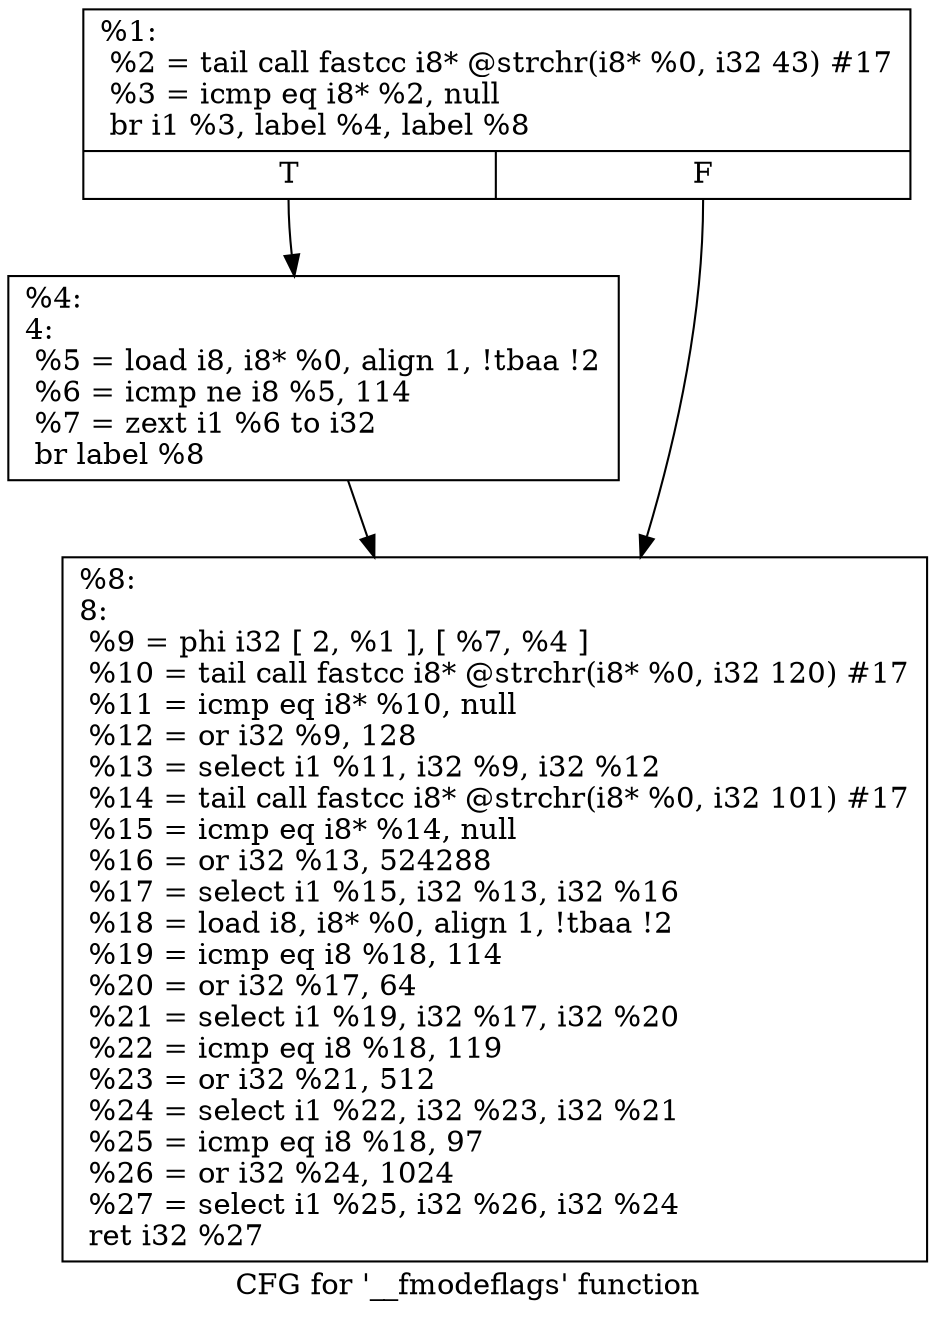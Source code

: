 digraph "CFG for '__fmodeflags' function" {
	label="CFG for '__fmodeflags' function";

	Node0x1125160 [shape=record,label="{%1:\l  %2 = tail call fastcc i8* @strchr(i8* %0, i32 43) #17\l  %3 = icmp eq i8* %2, null\l  br i1 %3, label %4, label %8\l|{<s0>T|<s1>F}}"];
	Node0x1125160:s0 -> Node0x11251e0;
	Node0x1125160:s1 -> Node0x1125230;
	Node0x11251e0 [shape=record,label="{%4:\l4:                                                \l  %5 = load i8, i8* %0, align 1, !tbaa !2\l  %6 = icmp ne i8 %5, 114\l  %7 = zext i1 %6 to i32\l  br label %8\l}"];
	Node0x11251e0 -> Node0x1125230;
	Node0x1125230 [shape=record,label="{%8:\l8:                                                \l  %9 = phi i32 [ 2, %1 ], [ %7, %4 ]\l  %10 = tail call fastcc i8* @strchr(i8* %0, i32 120) #17\l  %11 = icmp eq i8* %10, null\l  %12 = or i32 %9, 128\l  %13 = select i1 %11, i32 %9, i32 %12\l  %14 = tail call fastcc i8* @strchr(i8* %0, i32 101) #17\l  %15 = icmp eq i8* %14, null\l  %16 = or i32 %13, 524288\l  %17 = select i1 %15, i32 %13, i32 %16\l  %18 = load i8, i8* %0, align 1, !tbaa !2\l  %19 = icmp eq i8 %18, 114\l  %20 = or i32 %17, 64\l  %21 = select i1 %19, i32 %17, i32 %20\l  %22 = icmp eq i8 %18, 119\l  %23 = or i32 %21, 512\l  %24 = select i1 %22, i32 %23, i32 %21\l  %25 = icmp eq i8 %18, 97\l  %26 = or i32 %24, 1024\l  %27 = select i1 %25, i32 %26, i32 %24\l  ret i32 %27\l}"];
}
